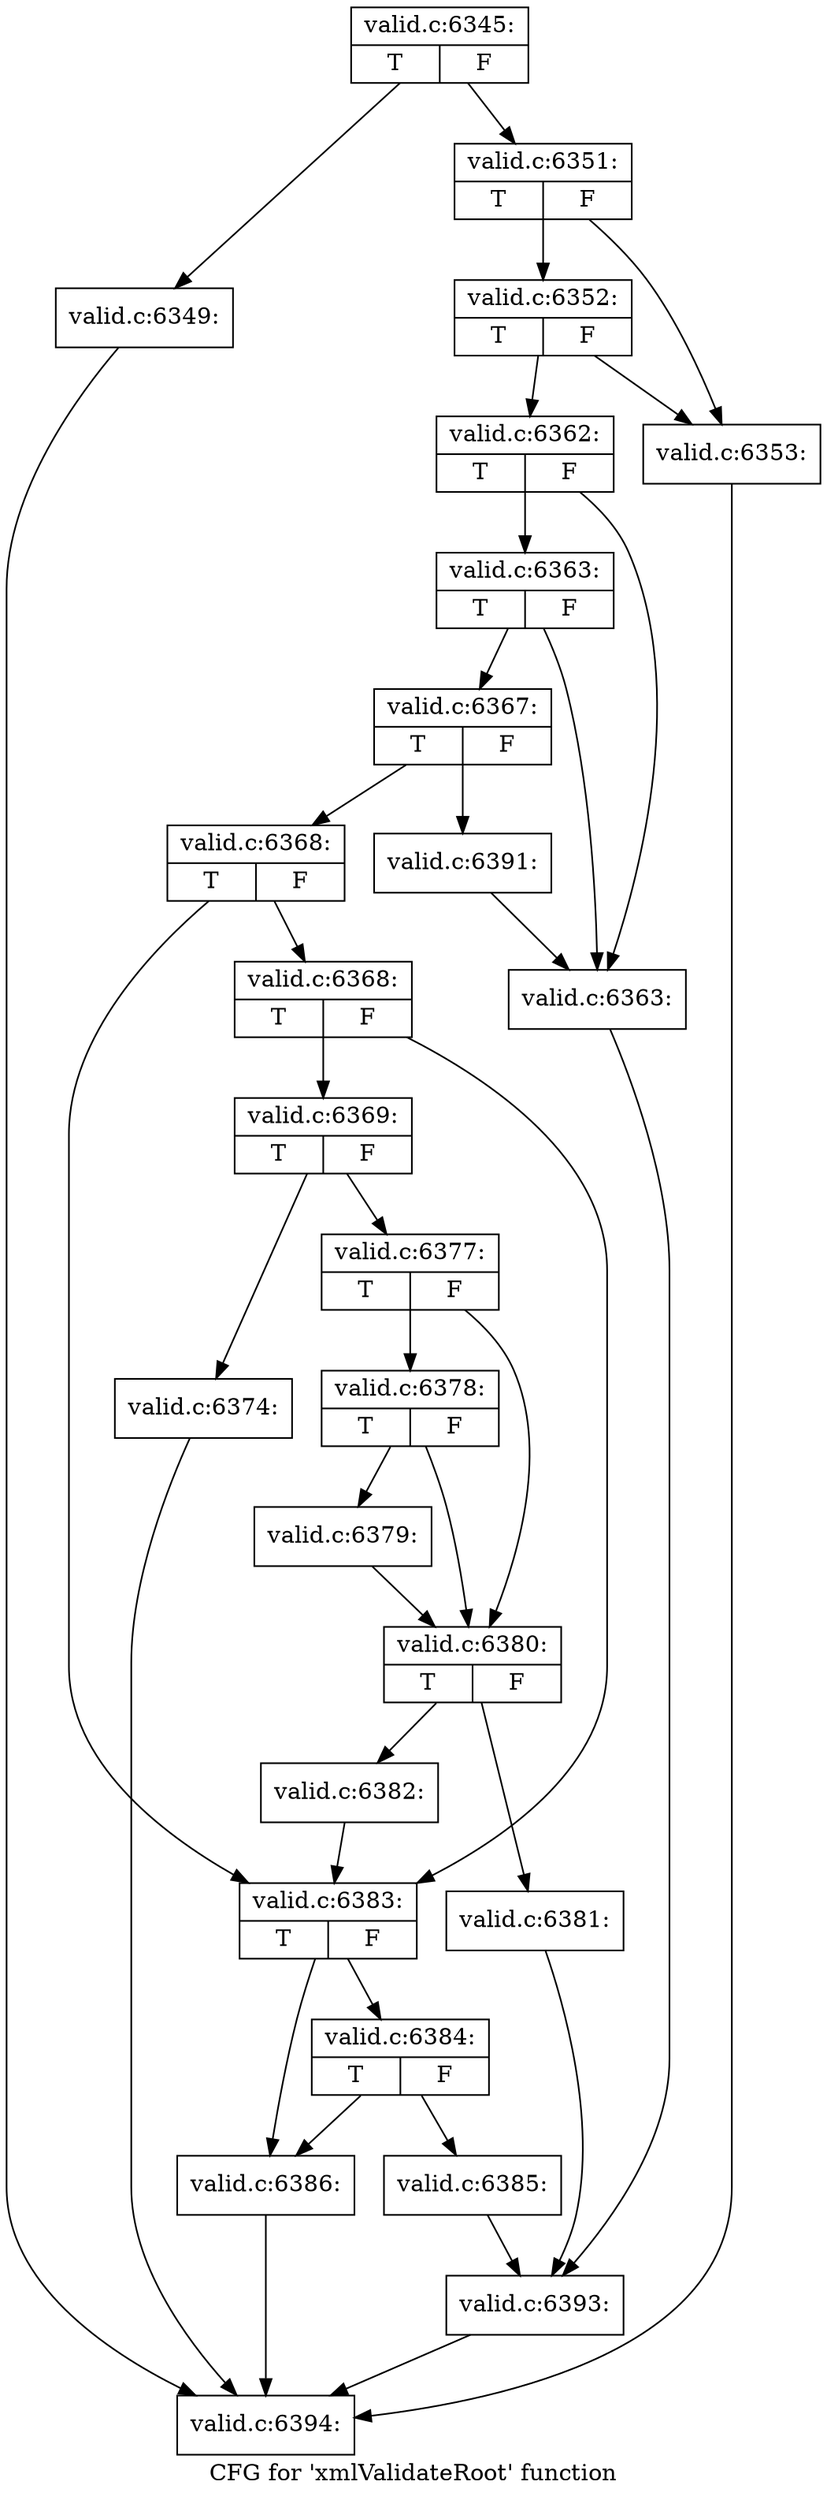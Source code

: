 digraph "CFG for 'xmlValidateRoot' function" {
	label="CFG for 'xmlValidateRoot' function";

	Node0x55fa50ed7910 [shape=record,label="{valid.c:6345:|{<s0>T|<s1>F}}"];
	Node0x55fa50ed7910 -> Node0x55fa50ef9e40;
	Node0x55fa50ed7910 -> Node0x55fa50ef9e90;
	Node0x55fa50ef9e40 [shape=record,label="{valid.c:6349:}"];
	Node0x55fa50ef9e40 -> Node0x55fa50ef9000;
	Node0x55fa50ef9e90 [shape=record,label="{valid.c:6351:|{<s0>T|<s1>F}}"];
	Node0x55fa50ef9e90 -> Node0x55fa50efacc0;
	Node0x55fa50ef9e90 -> Node0x55fa50efad60;
	Node0x55fa50efad60 [shape=record,label="{valid.c:6352:|{<s0>T|<s1>F}}"];
	Node0x55fa50efad60 -> Node0x55fa50efacc0;
	Node0x55fa50efad60 -> Node0x55fa50efad10;
	Node0x55fa50efacc0 [shape=record,label="{valid.c:6353:}"];
	Node0x55fa50efacc0 -> Node0x55fa50ef9000;
	Node0x55fa50efad10 [shape=record,label="{valid.c:6362:|{<s0>T|<s1>F}}"];
	Node0x55fa50efad10 -> Node0x55fa50efb920;
	Node0x55fa50efad10 -> Node0x55fa50efb8d0;
	Node0x55fa50efb920 [shape=record,label="{valid.c:6363:|{<s0>T|<s1>F}}"];
	Node0x55fa50efb920 -> Node0x55fa50efb880;
	Node0x55fa50efb920 -> Node0x55fa50efb8d0;
	Node0x55fa50efb880 [shape=record,label="{valid.c:6367:|{<s0>T|<s1>F}}"];
	Node0x55fa50efb880 -> Node0x55fa50efc110;
	Node0x55fa50efb880 -> Node0x55fa50efc0c0;
	Node0x55fa50efc0c0 [shape=record,label="{valid.c:6368:|{<s0>T|<s1>F}}"];
	Node0x55fa50efc0c0 -> Node0x55fa50efc8a0;
	Node0x55fa50efc0c0 -> Node0x55fa50efc850;
	Node0x55fa50efc8a0 [shape=record,label="{valid.c:6368:|{<s0>T|<s1>F}}"];
	Node0x55fa50efc8a0 -> Node0x55fa50efc800;
	Node0x55fa50efc8a0 -> Node0x55fa50efc850;
	Node0x55fa50efc800 [shape=record,label="{valid.c:6369:|{<s0>T|<s1>F}}"];
	Node0x55fa50efc800 -> Node0x55fa50efdd40;
	Node0x55fa50efc800 -> Node0x55fa50efdd90;
	Node0x55fa50efdd40 [shape=record,label="{valid.c:6374:}"];
	Node0x55fa50efdd40 -> Node0x55fa50ef9000;
	Node0x55fa50efdd90 [shape=record,label="{valid.c:6377:|{<s0>T|<s1>F}}"];
	Node0x55fa50efdd90 -> Node0x55fa50efea50;
	Node0x55fa50efdd90 -> Node0x55fa50efea00;
	Node0x55fa50efea50 [shape=record,label="{valid.c:6378:|{<s0>T|<s1>F}}"];
	Node0x55fa50efea50 -> Node0x55fa50efe9b0;
	Node0x55fa50efea50 -> Node0x55fa50efea00;
	Node0x55fa50efe9b0 [shape=record,label="{valid.c:6379:}"];
	Node0x55fa50efe9b0 -> Node0x55fa50efea00;
	Node0x55fa50efea00 [shape=record,label="{valid.c:6380:|{<s0>T|<s1>F}}"];
	Node0x55fa50efea00 -> Node0x55fa50eff410;
	Node0x55fa50efea00 -> Node0x55fa50eff460;
	Node0x55fa50eff410 [shape=record,label="{valid.c:6381:}"];
	Node0x55fa50eff410 -> Node0x55fa50efa900;
	Node0x55fa50eff460 [shape=record,label="{valid.c:6382:}"];
	Node0x55fa50eff460 -> Node0x55fa50efc850;
	Node0x55fa50efc850 [shape=record,label="{valid.c:6383:|{<s0>T|<s1>F}}"];
	Node0x55fa50efc850 -> Node0x55fa50efffa0;
	Node0x55fa50efc850 -> Node0x55fa50efff50;
	Node0x55fa50efffa0 [shape=record,label="{valid.c:6384:|{<s0>T|<s1>F}}"];
	Node0x55fa50efffa0 -> Node0x55fa50efa510;
	Node0x55fa50efffa0 -> Node0x55fa50efff50;
	Node0x55fa50efa510 [shape=record,label="{valid.c:6385:}"];
	Node0x55fa50efa510 -> Node0x55fa50efa900;
	Node0x55fa50efff50 [shape=record,label="{valid.c:6386:}"];
	Node0x55fa50efff50 -> Node0x55fa50ef9000;
	Node0x55fa50efc110 [shape=record,label="{valid.c:6391:}"];
	Node0x55fa50efc110 -> Node0x55fa50efb8d0;
	Node0x55fa50efb8d0 [shape=record,label="{valid.c:6363:}"];
	Node0x55fa50efb8d0 -> Node0x55fa50efa900;
	Node0x55fa50efa900 [shape=record,label="{valid.c:6393:}"];
	Node0x55fa50efa900 -> Node0x55fa50ef9000;
	Node0x55fa50ef9000 [shape=record,label="{valid.c:6394:}"];
}
